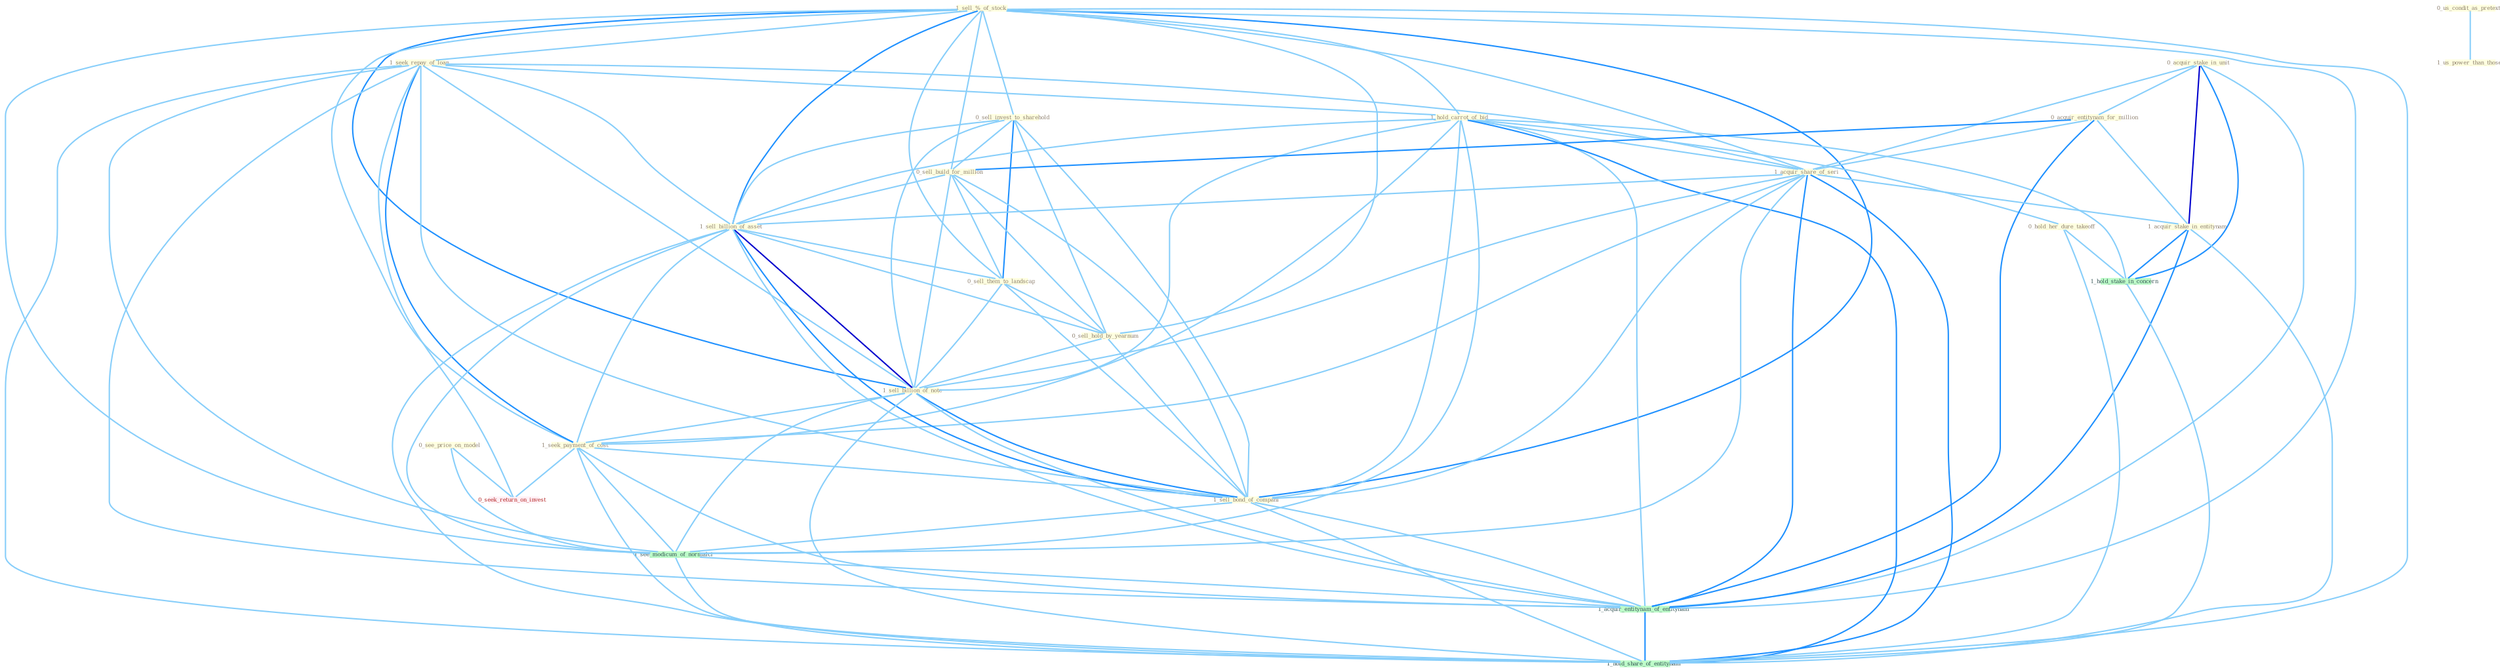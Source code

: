 Graph G{ 
    node
    [shape=polygon,style=filled,width=.5,height=.06,color="#BDFCC9",fixedsize=true,fontsize=4,
    fontcolor="#2f4f4f"];
    {node
    [color="#ffffe0", fontcolor="#8b7d6b"] "1_sell_%_of_stock " "1_seek_repay_of_loan " "0_us_condit_as_pretext " "0_acquir_stake_in_unit " "0_see_price_on_model " "0_sell_invest_to_sharehold " "1_hold_carrot_of_bid " "0_acquir_entitynam_for_million " "0_sell_build_for_million " "1_acquir_share_of_seri " "1_sell_billion_of_asset " "1_us_power_than_those " "0_sell_them_to_landscap " "0_sell_hold_by_yearnum " "1_acquir_stake_in_entitynam " "1_sell_billion_of_note " "0_hold_her_dure_takeoff " "1_seek_payment_of_cost " "1_sell_bond_of_compani "}
{node [color="#fff0f5", fontcolor="#b22222"] "0_seek_return_on_invest "}
edge [color="#B0E2FF"];

	"1_sell_%_of_stock " -- "1_seek_repay_of_loan " [w="1", color="#87cefa" ];
	"1_sell_%_of_stock " -- "0_sell_invest_to_sharehold " [w="1", color="#87cefa" ];
	"1_sell_%_of_stock " -- "1_hold_carrot_of_bid " [w="1", color="#87cefa" ];
	"1_sell_%_of_stock " -- "0_sell_build_for_million " [w="1", color="#87cefa" ];
	"1_sell_%_of_stock " -- "1_acquir_share_of_seri " [w="1", color="#87cefa" ];
	"1_sell_%_of_stock " -- "1_sell_billion_of_asset " [w="2", color="#1e90ff" , len=0.8];
	"1_sell_%_of_stock " -- "0_sell_them_to_landscap " [w="1", color="#87cefa" ];
	"1_sell_%_of_stock " -- "0_sell_hold_by_yearnum " [w="1", color="#87cefa" ];
	"1_sell_%_of_stock " -- "1_sell_billion_of_note " [w="2", color="#1e90ff" , len=0.8];
	"1_sell_%_of_stock " -- "1_seek_payment_of_cost " [w="1", color="#87cefa" ];
	"1_sell_%_of_stock " -- "1_sell_bond_of_compani " [w="2", color="#1e90ff" , len=0.8];
	"1_sell_%_of_stock " -- "1_see_modicum_of_normalci " [w="1", color="#87cefa" ];
	"1_sell_%_of_stock " -- "1_acquir_entitynam_of_entitynam " [w="1", color="#87cefa" ];
	"1_sell_%_of_stock " -- "1_hold_share_of_entitynam " [w="1", color="#87cefa" ];
	"1_seek_repay_of_loan " -- "1_hold_carrot_of_bid " [w="1", color="#87cefa" ];
	"1_seek_repay_of_loan " -- "1_acquir_share_of_seri " [w="1", color="#87cefa" ];
	"1_seek_repay_of_loan " -- "1_sell_billion_of_asset " [w="1", color="#87cefa" ];
	"1_seek_repay_of_loan " -- "1_sell_billion_of_note " [w="1", color="#87cefa" ];
	"1_seek_repay_of_loan " -- "1_seek_payment_of_cost " [w="2", color="#1e90ff" , len=0.8];
	"1_seek_repay_of_loan " -- "1_sell_bond_of_compani " [w="1", color="#87cefa" ];
	"1_seek_repay_of_loan " -- "0_seek_return_on_invest " [w="1", color="#87cefa" ];
	"1_seek_repay_of_loan " -- "1_see_modicum_of_normalci " [w="1", color="#87cefa" ];
	"1_seek_repay_of_loan " -- "1_acquir_entitynam_of_entitynam " [w="1", color="#87cefa" ];
	"1_seek_repay_of_loan " -- "1_hold_share_of_entitynam " [w="1", color="#87cefa" ];
	"0_us_condit_as_pretext " -- "1_us_power_than_those " [w="1", color="#87cefa" ];
	"0_acquir_stake_in_unit " -- "0_acquir_entitynam_for_million " [w="1", color="#87cefa" ];
	"0_acquir_stake_in_unit " -- "1_acquir_share_of_seri " [w="1", color="#87cefa" ];
	"0_acquir_stake_in_unit " -- "1_acquir_stake_in_entitynam " [w="3", color="#0000cd" , len=0.6];
	"0_acquir_stake_in_unit " -- "1_hold_stake_in_concern " [w="2", color="#1e90ff" , len=0.8];
	"0_acquir_stake_in_unit " -- "1_acquir_entitynam_of_entitynam " [w="1", color="#87cefa" ];
	"0_see_price_on_model " -- "0_seek_return_on_invest " [w="1", color="#87cefa" ];
	"0_see_price_on_model " -- "1_see_modicum_of_normalci " [w="1", color="#87cefa" ];
	"0_sell_invest_to_sharehold " -- "0_sell_build_for_million " [w="1", color="#87cefa" ];
	"0_sell_invest_to_sharehold " -- "1_sell_billion_of_asset " [w="1", color="#87cefa" ];
	"0_sell_invest_to_sharehold " -- "0_sell_them_to_landscap " [w="2", color="#1e90ff" , len=0.8];
	"0_sell_invest_to_sharehold " -- "0_sell_hold_by_yearnum " [w="1", color="#87cefa" ];
	"0_sell_invest_to_sharehold " -- "1_sell_billion_of_note " [w="1", color="#87cefa" ];
	"0_sell_invest_to_sharehold " -- "1_sell_bond_of_compani " [w="1", color="#87cefa" ];
	"1_hold_carrot_of_bid " -- "1_acquir_share_of_seri " [w="1", color="#87cefa" ];
	"1_hold_carrot_of_bid " -- "1_sell_billion_of_asset " [w="1", color="#87cefa" ];
	"1_hold_carrot_of_bid " -- "1_sell_billion_of_note " [w="1", color="#87cefa" ];
	"1_hold_carrot_of_bid " -- "0_hold_her_dure_takeoff " [w="1", color="#87cefa" ];
	"1_hold_carrot_of_bid " -- "1_seek_payment_of_cost " [w="1", color="#87cefa" ];
	"1_hold_carrot_of_bid " -- "1_sell_bond_of_compani " [w="1", color="#87cefa" ];
	"1_hold_carrot_of_bid " -- "1_hold_stake_in_concern " [w="1", color="#87cefa" ];
	"1_hold_carrot_of_bid " -- "1_see_modicum_of_normalci " [w="1", color="#87cefa" ];
	"1_hold_carrot_of_bid " -- "1_acquir_entitynam_of_entitynam " [w="1", color="#87cefa" ];
	"1_hold_carrot_of_bid " -- "1_hold_share_of_entitynam " [w="2", color="#1e90ff" , len=0.8];
	"0_acquir_entitynam_for_million " -- "0_sell_build_for_million " [w="2", color="#1e90ff" , len=0.8];
	"0_acquir_entitynam_for_million " -- "1_acquir_share_of_seri " [w="1", color="#87cefa" ];
	"0_acquir_entitynam_for_million " -- "1_acquir_stake_in_entitynam " [w="1", color="#87cefa" ];
	"0_acquir_entitynam_for_million " -- "1_acquir_entitynam_of_entitynam " [w="2", color="#1e90ff" , len=0.8];
	"0_sell_build_for_million " -- "1_sell_billion_of_asset " [w="1", color="#87cefa" ];
	"0_sell_build_for_million " -- "0_sell_them_to_landscap " [w="1", color="#87cefa" ];
	"0_sell_build_for_million " -- "0_sell_hold_by_yearnum " [w="1", color="#87cefa" ];
	"0_sell_build_for_million " -- "1_sell_billion_of_note " [w="1", color="#87cefa" ];
	"0_sell_build_for_million " -- "1_sell_bond_of_compani " [w="1", color="#87cefa" ];
	"1_acquir_share_of_seri " -- "1_sell_billion_of_asset " [w="1", color="#87cefa" ];
	"1_acquir_share_of_seri " -- "1_acquir_stake_in_entitynam " [w="1", color="#87cefa" ];
	"1_acquir_share_of_seri " -- "1_sell_billion_of_note " [w="1", color="#87cefa" ];
	"1_acquir_share_of_seri " -- "1_seek_payment_of_cost " [w="1", color="#87cefa" ];
	"1_acquir_share_of_seri " -- "1_sell_bond_of_compani " [w="1", color="#87cefa" ];
	"1_acquir_share_of_seri " -- "1_see_modicum_of_normalci " [w="1", color="#87cefa" ];
	"1_acquir_share_of_seri " -- "1_acquir_entitynam_of_entitynam " [w="2", color="#1e90ff" , len=0.8];
	"1_acquir_share_of_seri " -- "1_hold_share_of_entitynam " [w="2", color="#1e90ff" , len=0.8];
	"1_sell_billion_of_asset " -- "0_sell_them_to_landscap " [w="1", color="#87cefa" ];
	"1_sell_billion_of_asset " -- "0_sell_hold_by_yearnum " [w="1", color="#87cefa" ];
	"1_sell_billion_of_asset " -- "1_sell_billion_of_note " [w="3", color="#0000cd" , len=0.6];
	"1_sell_billion_of_asset " -- "1_seek_payment_of_cost " [w="1", color="#87cefa" ];
	"1_sell_billion_of_asset " -- "1_sell_bond_of_compani " [w="2", color="#1e90ff" , len=0.8];
	"1_sell_billion_of_asset " -- "1_see_modicum_of_normalci " [w="1", color="#87cefa" ];
	"1_sell_billion_of_asset " -- "1_acquir_entitynam_of_entitynam " [w="1", color="#87cefa" ];
	"1_sell_billion_of_asset " -- "1_hold_share_of_entitynam " [w="1", color="#87cefa" ];
	"0_sell_them_to_landscap " -- "0_sell_hold_by_yearnum " [w="1", color="#87cefa" ];
	"0_sell_them_to_landscap " -- "1_sell_billion_of_note " [w="1", color="#87cefa" ];
	"0_sell_them_to_landscap " -- "1_sell_bond_of_compani " [w="1", color="#87cefa" ];
	"0_sell_hold_by_yearnum " -- "1_sell_billion_of_note " [w="1", color="#87cefa" ];
	"0_sell_hold_by_yearnum " -- "1_sell_bond_of_compani " [w="1", color="#87cefa" ];
	"1_acquir_stake_in_entitynam " -- "1_hold_stake_in_concern " [w="2", color="#1e90ff" , len=0.8];
	"1_acquir_stake_in_entitynam " -- "1_acquir_entitynam_of_entitynam " [w="2", color="#1e90ff" , len=0.8];
	"1_acquir_stake_in_entitynam " -- "1_hold_share_of_entitynam " [w="1", color="#87cefa" ];
	"1_sell_billion_of_note " -- "1_seek_payment_of_cost " [w="1", color="#87cefa" ];
	"1_sell_billion_of_note " -- "1_sell_bond_of_compani " [w="2", color="#1e90ff" , len=0.8];
	"1_sell_billion_of_note " -- "1_see_modicum_of_normalci " [w="1", color="#87cefa" ];
	"1_sell_billion_of_note " -- "1_acquir_entitynam_of_entitynam " [w="1", color="#87cefa" ];
	"1_sell_billion_of_note " -- "1_hold_share_of_entitynam " [w="1", color="#87cefa" ];
	"0_hold_her_dure_takeoff " -- "1_hold_stake_in_concern " [w="1", color="#87cefa" ];
	"0_hold_her_dure_takeoff " -- "1_hold_share_of_entitynam " [w="1", color="#87cefa" ];
	"1_seek_payment_of_cost " -- "1_sell_bond_of_compani " [w="1", color="#87cefa" ];
	"1_seek_payment_of_cost " -- "0_seek_return_on_invest " [w="1", color="#87cefa" ];
	"1_seek_payment_of_cost " -- "1_see_modicum_of_normalci " [w="1", color="#87cefa" ];
	"1_seek_payment_of_cost " -- "1_acquir_entitynam_of_entitynam " [w="1", color="#87cefa" ];
	"1_seek_payment_of_cost " -- "1_hold_share_of_entitynam " [w="1", color="#87cefa" ];
	"1_sell_bond_of_compani " -- "1_see_modicum_of_normalci " [w="1", color="#87cefa" ];
	"1_sell_bond_of_compani " -- "1_acquir_entitynam_of_entitynam " [w="1", color="#87cefa" ];
	"1_sell_bond_of_compani " -- "1_hold_share_of_entitynam " [w="1", color="#87cefa" ];
	"1_hold_stake_in_concern " -- "1_hold_share_of_entitynam " [w="1", color="#87cefa" ];
	"1_see_modicum_of_normalci " -- "1_acquir_entitynam_of_entitynam " [w="1", color="#87cefa" ];
	"1_see_modicum_of_normalci " -- "1_hold_share_of_entitynam " [w="1", color="#87cefa" ];
	"1_acquir_entitynam_of_entitynam " -- "1_hold_share_of_entitynam " [w="2", color="#1e90ff" , len=0.8];
}